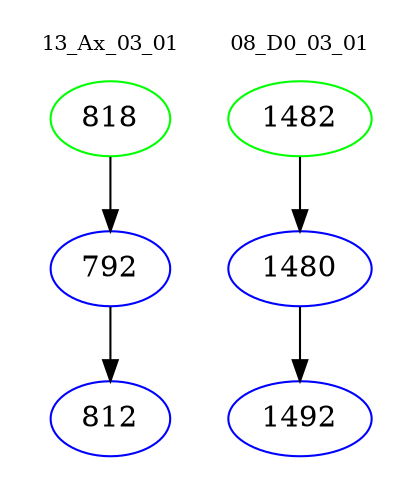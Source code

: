 digraph{
subgraph cluster_0 {
color = white
label = "13_Ax_03_01";
fontsize=10;
T0_818 [label="818", color="green"]
T0_818 -> T0_792 [color="black"]
T0_792 [label="792", color="blue"]
T0_792 -> T0_812 [color="black"]
T0_812 [label="812", color="blue"]
}
subgraph cluster_1 {
color = white
label = "08_D0_03_01";
fontsize=10;
T1_1482 [label="1482", color="green"]
T1_1482 -> T1_1480 [color="black"]
T1_1480 [label="1480", color="blue"]
T1_1480 -> T1_1492 [color="black"]
T1_1492 [label="1492", color="blue"]
}
}
